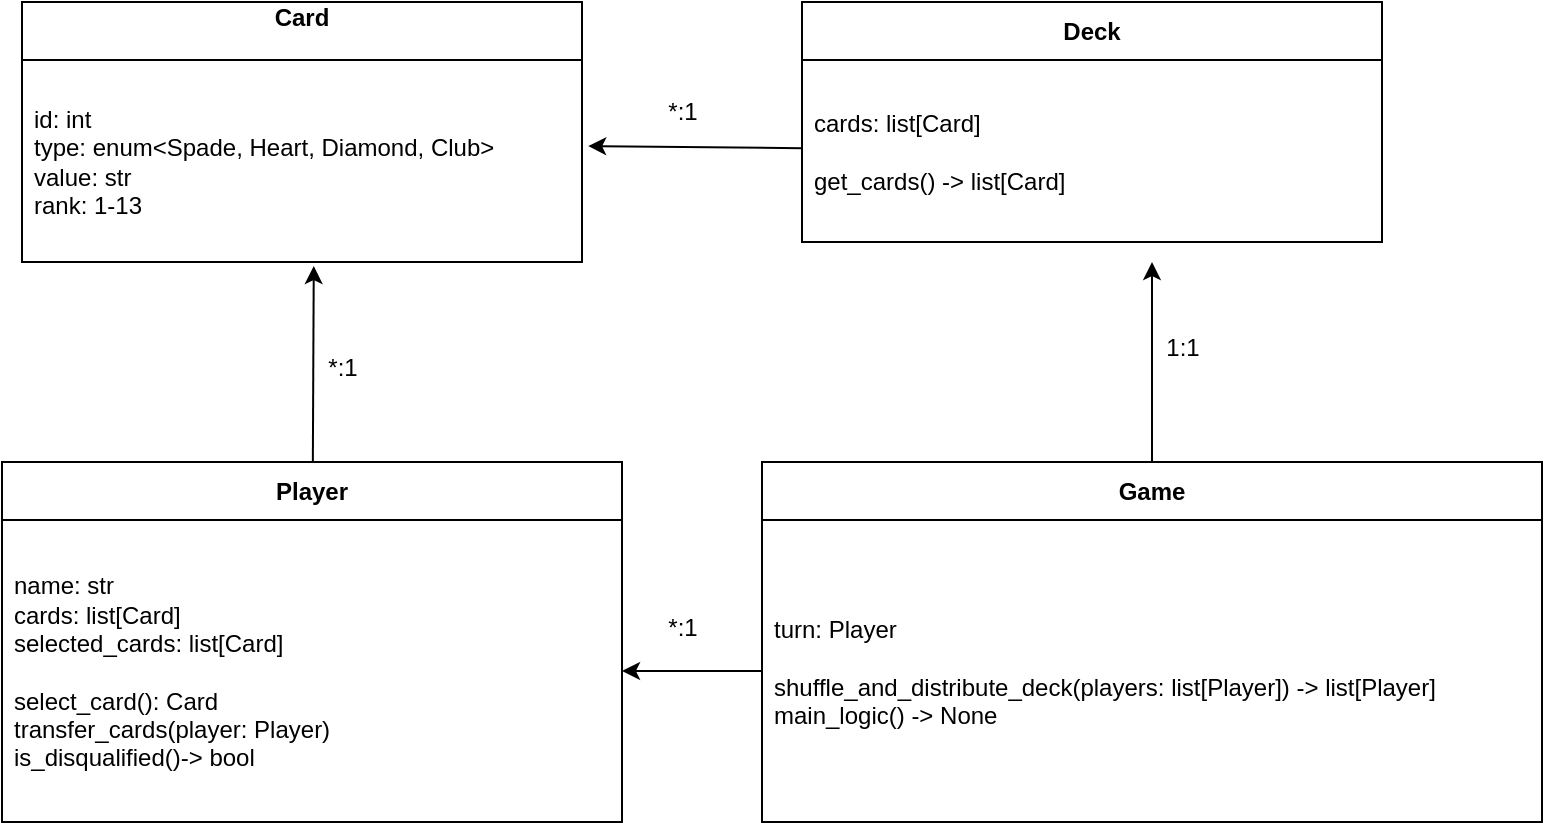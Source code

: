 <mxfile>
    <diagram id="DvX-TYMQqczHphd8S_UL" name="Page-1">
        <mxGraphModel dx="907" dy="802" grid="1" gridSize="10" guides="1" tooltips="1" connect="1" arrows="1" fold="1" page="1" pageScale="1" pageWidth="827" pageHeight="1169" math="0" shadow="0">
            <root>
                <mxCell id="0"/>
                <mxCell id="1" parent="0"/>
                <mxCell id="2" value="Card&lt;div&gt;&lt;br&gt;&lt;/div&gt;" style="swimlane;fontStyle=1;align=center;verticalAlign=middle;childLayout=stackLayout;horizontal=1;startSize=29;horizontalStack=0;resizeParent=1;resizeParentMax=0;resizeLast=0;collapsible=0;marginBottom=0;html=1;whiteSpace=wrap;" parent="1" vertex="1">
                    <mxGeometry x="70" y="230" width="280" height="130" as="geometry"/>
                </mxCell>
                <mxCell id="4" value="&lt;div&gt;&lt;br&gt;&lt;/div&gt;&lt;div&gt;id: int&lt;/div&gt;type: enum&amp;lt;Spade, Heart, Diamond, Club&amp;gt;&lt;div&gt;value: str&lt;/div&gt;&lt;div&gt;rank: 1-13&lt;/div&gt;&lt;div&gt;&lt;br&gt;&lt;/div&gt;" style="text;html=1;strokeColor=none;fillColor=none;align=left;verticalAlign=middle;spacingLeft=4;spacingRight=4;overflow=hidden;rotatable=0;points=[[0,0.5],[1,0.5]];portConstraint=eastwest;whiteSpace=wrap;" parent="2" vertex="1">
                    <mxGeometry y="29" width="280" height="101" as="geometry"/>
                </mxCell>
                <mxCell id="9" value="Deck" style="swimlane;fontStyle=1;align=center;verticalAlign=middle;childLayout=stackLayout;horizontal=1;startSize=29;horizontalStack=0;resizeParent=1;resizeParentMax=0;resizeLast=0;collapsible=0;marginBottom=0;html=1;whiteSpace=wrap;" parent="1" vertex="1">
                    <mxGeometry x="460" y="230" width="290" height="120" as="geometry"/>
                </mxCell>
                <mxCell id="11" value="cards: list[Card]&lt;div&gt;&lt;font color=&quot;#000000&quot;&gt;&lt;br&gt;&lt;/font&gt;&lt;div&gt;&lt;font color=&quot;#000000&quot;&gt;get_cards() -&amp;gt; list[Card]&lt;/font&gt;&lt;/div&gt;&lt;/div&gt;" style="text;html=1;strokeColor=none;fillColor=none;align=left;verticalAlign=middle;spacingLeft=4;spacingRight=4;overflow=hidden;rotatable=0;points=[[0,0.5],[1,0.5]];portConstraint=eastwest;whiteSpace=wrap;" parent="9" vertex="1">
                    <mxGeometry y="29" width="290" height="91" as="geometry"/>
                </mxCell>
                <mxCell id="12" value="Player" style="swimlane;fontStyle=1;align=center;verticalAlign=middle;childLayout=stackLayout;horizontal=1;startSize=29;horizontalStack=0;resizeParent=1;resizeParentMax=0;resizeLast=0;collapsible=0;marginBottom=0;html=1;whiteSpace=wrap;" parent="1" vertex="1">
                    <mxGeometry x="60" y="460" width="310" height="180" as="geometry"/>
                </mxCell>
                <mxCell id="14" value="&lt;div&gt;name: str&lt;/div&gt;cards: list[Card]&lt;div&gt;&lt;font color=&quot;#000000&quot;&gt;selected_cards: list[Card]&lt;br&gt;&lt;/font&gt;&lt;div&gt;&lt;br&gt;&lt;/div&gt;&lt;div&gt;select_card(): Card&lt;/div&gt;&lt;/div&gt;&lt;div&gt;transfer_cards(player: Player)&lt;/div&gt;&lt;div&gt;is_disqualified()-&amp;gt; bool&lt;/div&gt;" style="text;html=1;strokeColor=none;fillColor=none;align=left;verticalAlign=middle;spacingLeft=4;spacingRight=4;overflow=hidden;rotatable=0;points=[[0,0.5],[1,0.5]];portConstraint=eastwest;whiteSpace=wrap;" parent="12" vertex="1">
                    <mxGeometry y="29" width="310" height="151" as="geometry"/>
                </mxCell>
                <mxCell id="28" style="edgeStyle=none;html=1;" parent="1" source="19" edge="1">
                    <mxGeometry relative="1" as="geometry">
                        <mxPoint x="635" y="360" as="targetPoint"/>
                    </mxGeometry>
                </mxCell>
                <mxCell id="19" value="Game" style="swimlane;fontStyle=1;align=center;verticalAlign=middle;childLayout=stackLayout;horizontal=1;startSize=29;horizontalStack=0;resizeParent=1;resizeParentMax=0;resizeLast=0;collapsible=0;marginBottom=0;html=1;whiteSpace=wrap;" parent="1" vertex="1">
                    <mxGeometry x="440" y="460" width="390" height="180" as="geometry"/>
                </mxCell>
                <mxCell id="21" value="turn: Player&lt;div&gt;&lt;br&gt;&lt;/div&gt;&lt;div&gt;shuffle_and_distribute_deck(players: list[Player]) -&amp;gt; list[Player]&lt;/div&gt;&lt;div&gt;main_logic() -&amp;gt; None&lt;/div&gt;" style="text;html=1;strokeColor=none;fillColor=none;align=left;verticalAlign=middle;spacingLeft=4;spacingRight=4;overflow=hidden;rotatable=0;points=[[0,0.5],[1,0.5]];portConstraint=eastwest;whiteSpace=wrap;" parent="19" vertex="1">
                    <mxGeometry y="29" width="390" height="151" as="geometry"/>
                </mxCell>
                <mxCell id="22" style="edgeStyle=none;html=1;entryX=1;entryY=0.5;entryDx=0;entryDy=0;" parent="1" source="21" target="14" edge="1">
                    <mxGeometry relative="1" as="geometry"/>
                </mxCell>
                <mxCell id="23" value="*:1" style="text;html=1;align=center;verticalAlign=middle;resizable=0;points=[];autosize=1;strokeColor=none;fillColor=none;" parent="1" vertex="1">
                    <mxGeometry x="380" y="528" width="40" height="30" as="geometry"/>
                </mxCell>
                <mxCell id="24" style="edgeStyle=none;html=1;entryX=0.521;entryY=1.02;entryDx=0;entryDy=0;entryPerimeter=0;" parent="1" source="12" target="4" edge="1">
                    <mxGeometry relative="1" as="geometry"/>
                </mxCell>
                <mxCell id="25" value="*:1" style="text;html=1;align=center;verticalAlign=middle;resizable=0;points=[];autosize=1;strokeColor=none;fillColor=none;" parent="1" vertex="1">
                    <mxGeometry x="210" y="398" width="40" height="30" as="geometry"/>
                </mxCell>
                <mxCell id="26" style="edgeStyle=none;html=1;entryX=1.011;entryY=0.426;entryDx=0;entryDy=0;entryPerimeter=0;" parent="1" source="11" target="4" edge="1">
                    <mxGeometry relative="1" as="geometry"/>
                </mxCell>
                <mxCell id="27" value="*:1" style="text;html=1;align=center;verticalAlign=middle;resizable=0;points=[];autosize=1;strokeColor=none;fillColor=none;" parent="1" vertex="1">
                    <mxGeometry x="380" y="270" width="40" height="30" as="geometry"/>
                </mxCell>
                <mxCell id="29" value="1:1" style="text;html=1;align=center;verticalAlign=middle;resizable=0;points=[];autosize=1;strokeColor=none;fillColor=none;" parent="1" vertex="1">
                    <mxGeometry x="630" y="388" width="40" height="30" as="geometry"/>
                </mxCell>
            </root>
        </mxGraphModel>
    </diagram>
</mxfile>